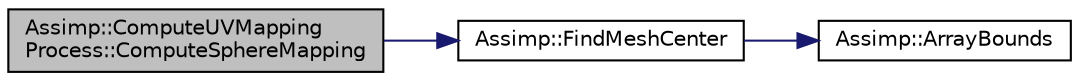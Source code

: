 digraph "Assimp::ComputeUVMappingProcess::ComputeSphereMapping"
{
  edge [fontname="Helvetica",fontsize="10",labelfontname="Helvetica",labelfontsize="10"];
  node [fontname="Helvetica",fontsize="10",shape=record];
  rankdir="LR";
  Node1 [label="Assimp::ComputeUVMapping\lProcess::ComputeSphereMapping",height=0.2,width=0.4,color="black", fillcolor="grey75", style="filled", fontcolor="black"];
  Node1 -> Node2 [color="midnightblue",fontsize="10",style="solid",fontname="Helvetica"];
  Node2 [label="Assimp::FindMeshCenter",height=0.2,width=0.4,color="black", fillcolor="white", style="filled",URL="$namespace_assimp.html#a4cccef1c4b037b4eda69f9955fe614b4",tooltip="Helper function to determine the &#39;real&#39; center of a mesh. "];
  Node2 -> Node3 [color="midnightblue",fontsize="10",style="solid",fontname="Helvetica"];
  Node3 [label="Assimp::ArrayBounds",height=0.2,width=0.4,color="black", fillcolor="white", style="filled",URL="$namespace_assimp.html#a4bd560c5925177fe3db8c0ef39338b17",tooltip="Find the min/max values of an array of Ts. "];
}
